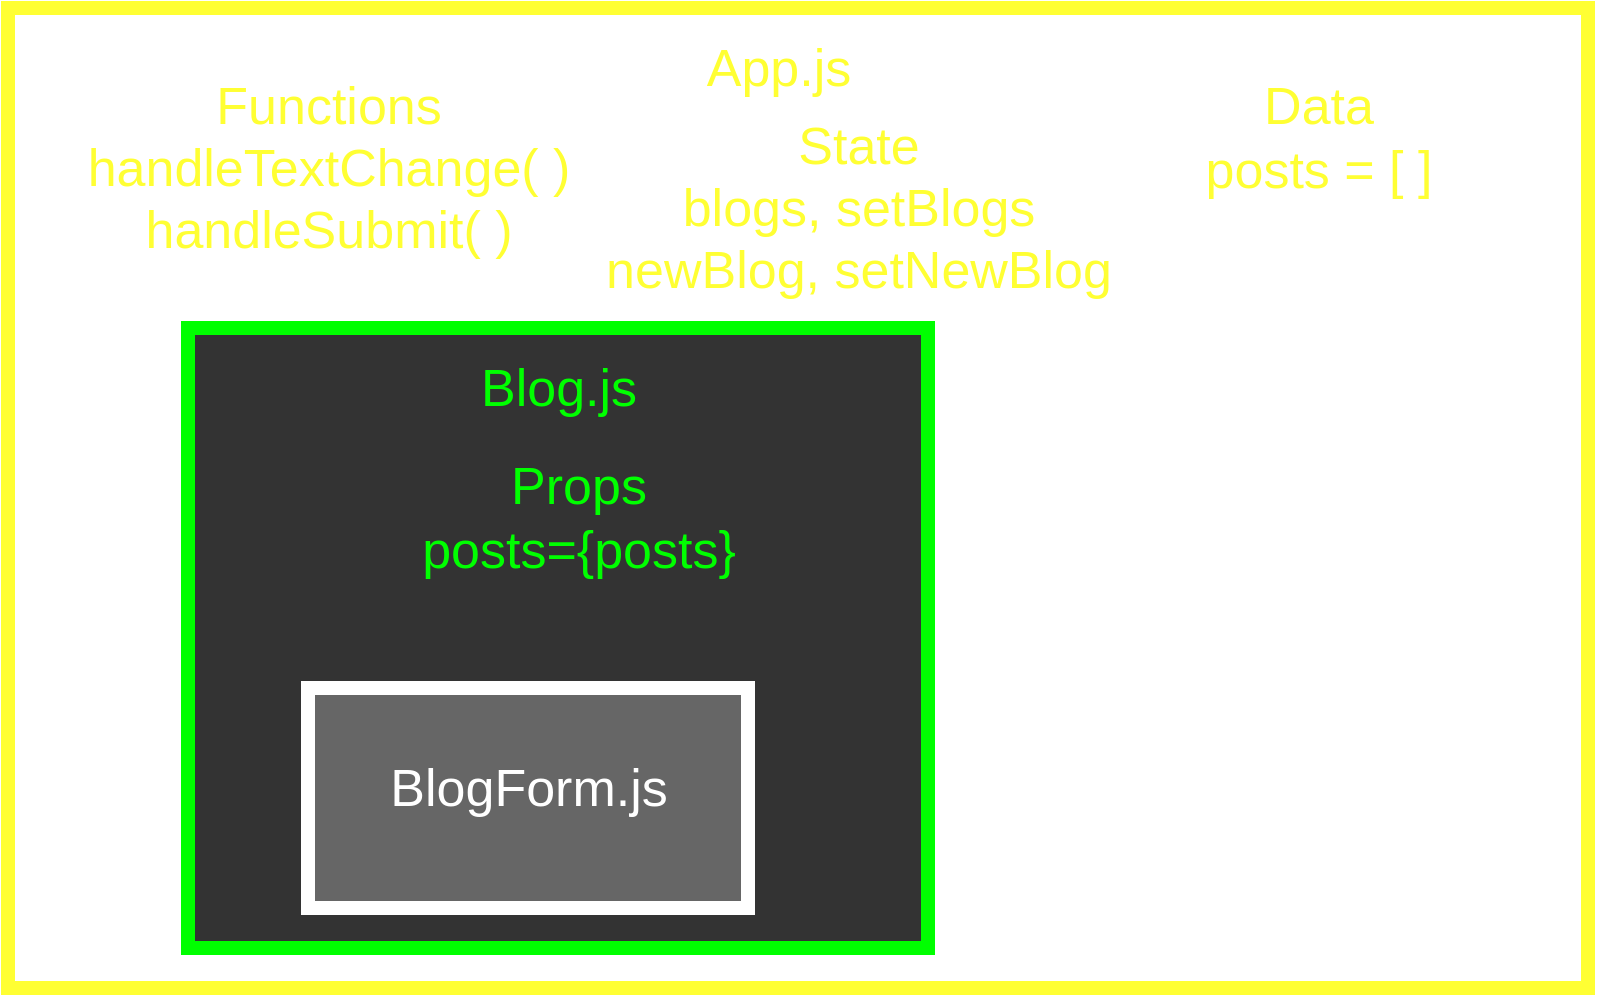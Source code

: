 <mxfile>
    <diagram id="P2Lockhl9aWTjdH21IzR" name="Page-1">
        <mxGraphModel dx="1081" dy="1586" grid="1" gridSize="10" guides="1" tooltips="1" connect="1" arrows="1" fold="1" page="1" pageScale="1" pageWidth="850" pageHeight="1100" math="0" shadow="0">
            <root>
                <mxCell id="0"/>
                <mxCell id="1" parent="0"/>
                <mxCell id="2" value="" style="whiteSpace=wrap;html=1;" parent="1" vertex="1">
                    <mxGeometry x="40" width="790" height="490" as="geometry"/>
                </mxCell>
                <mxCell id="3" value="" style="whiteSpace=wrap;html=1;fillColor=none;strokeColor=#FFFF33;strokeWidth=7;fontStyle=1" parent="1" vertex="1">
                    <mxGeometry x="40" width="790" height="490" as="geometry"/>
                </mxCell>
                <mxCell id="4" value="&lt;font color=&quot;#ffff33&quot; style=&quot;font-size: 26px;&quot;&gt;App.js&lt;/font&gt;" style="text;html=1;resizable=0;autosize=1;align=center;verticalAlign=middle;points=[];fillColor=none;strokeColor=none;rounded=0;fontSize=26;" parent="1" vertex="1">
                    <mxGeometry x="375" y="10" width="100" height="40" as="geometry"/>
                </mxCell>
                <mxCell id="5" value="Data&lt;br&gt;posts = [ ]" style="text;html=1;resizable=0;autosize=1;align=center;verticalAlign=middle;points=[];fillColor=none;strokeColor=none;rounded=0;fontSize=26;fontColor=#FFFF33;" parent="1" vertex="1">
                    <mxGeometry x="630" y="30" width="130" height="70" as="geometry"/>
                </mxCell>
                <mxCell id="6" value="Functions&lt;br&gt;handleTextChange( )&lt;br&gt;handleSubmit( )" style="text;html=1;resizable=0;autosize=1;align=center;verticalAlign=middle;points=[];fillColor=none;strokeColor=none;rounded=0;fontSize=26;fontColor=#FFFF33;" parent="1" vertex="1">
                    <mxGeometry x="70" y="30" width="260" height="100" as="geometry"/>
                </mxCell>
                <mxCell id="7" value="State&lt;br&gt;blogs, setBlogs&lt;br&gt;newBlog, setNewBlog" style="text;html=1;resizable=0;autosize=1;align=center;verticalAlign=middle;points=[];fillColor=none;strokeColor=none;rounded=0;fontSize=26;fontColor=#FFFF33;" parent="1" vertex="1">
                    <mxGeometry x="330" y="50" width="270" height="100" as="geometry"/>
                </mxCell>
                <mxCell id="8" value="" style="whiteSpace=wrap;html=1;fontSize=26;fontColor=#00FF00;strokeColor=#00FF00;strokeWidth=7;fillColor=#333333;" parent="1" vertex="1">
                    <mxGeometry x="130" y="160" width="370" height="310" as="geometry"/>
                </mxCell>
                <mxCell id="9" value="Blog.js" style="text;html=1;resizable=0;autosize=1;align=center;verticalAlign=middle;points=[];fillColor=none;strokeColor=none;rounded=0;fontSize=26;fontColor=#00FF00;" parent="1" vertex="1">
                    <mxGeometry x="270" y="170" width="90" height="40" as="geometry"/>
                </mxCell>
                <mxCell id="10" value="Props&lt;br&gt;posts={posts}" style="text;html=1;resizable=0;autosize=1;align=center;verticalAlign=middle;points=[];fillColor=none;strokeColor=none;rounded=0;fontSize=26;fontColor=#00FF00;" parent="1" vertex="1">
                    <mxGeometry x="240" y="220" width="170" height="70" as="geometry"/>
                </mxCell>
                <mxCell id="12" value="" style="whiteSpace=wrap;html=1;fontSize=26;fontColor=#FFFFFF;strokeColor=#FFFFFF;strokeWidth=7;fillColor=#666666;" parent="1" vertex="1">
                    <mxGeometry x="190" y="340" width="220" height="110" as="geometry"/>
                </mxCell>
                <mxCell id="13" value="BlogForm.js&lt;br&gt;" style="text;html=1;resizable=0;autosize=1;align=center;verticalAlign=middle;points=[];fillColor=none;strokeColor=none;rounded=0;fontSize=26;fontColor=#FFFFFF;" parent="1" vertex="1">
                    <mxGeometry x="225" y="370" width="150" height="40" as="geometry"/>
                </mxCell>
            </root>
        </mxGraphModel>
    </diagram>
</mxfile>